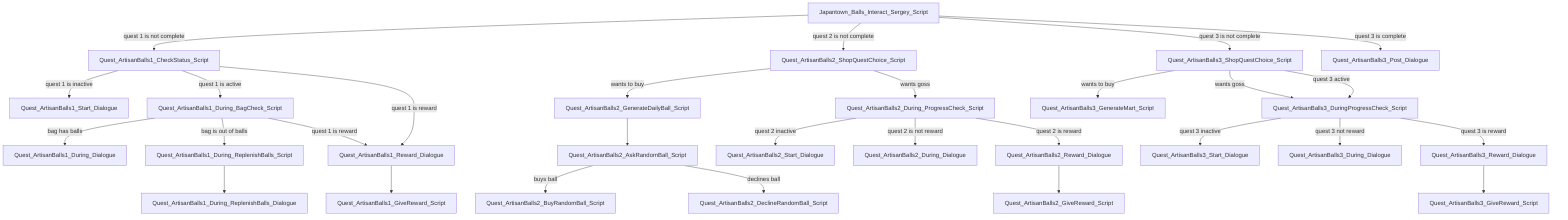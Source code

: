graph TD
    A[Japantown_Balls_Interact_Sergey_Script]
        
    C[Quest_ArtisanBalls1_CheckStatus_Script]
    D[Quest_ArtisanBalls1_Start_Dialogue]
    E[Quest_ArtisanBalls1_During_BagCheck_Script]
    F[Quest_ArtisanBalls1_During_Dialogue]
    G[Quest_ArtisanBalls1_During_ReplenishBalls_Script]
    H[Quest_ArtisanBalls1_During_ReplenishBalls_Dialogue]
    I[Quest_ArtisanBalls1_Reward_Dialogue]
    J[Quest_ArtisanBalls1_GiveReward_Script]
    
    K[Quest_ArtisanBalls2_ShopQuestChoice_Script]
    L[Quest_ArtisanBalls2_GenerateDailyBall_Script]
    M[Quest_ArtisanBalls2_AskRandomBall_Script]
    N[Quest_ArtisanBalls2_BuyRandomBall_Script]
    O[Quest_ArtisanBalls2_DeclineRandomBall_Script]
    P[Quest_ArtisanBalls2_Start_Dialogue]
    Q[Quest_ArtisanBalls2_During_ProgressCheck_Script]
    R[Quest_ArtisanBalls2_During_Dialogue]
    S[Quest_ArtisanBalls2_Reward_Dialogue]
    T[Quest_ArtisanBalls2_GiveReward_Script]
    
    U[Quest_ArtisanBalls3_ShopQuestChoice_Script]
    V[Quest_ArtisanBalls3_GenerateMart_Script]
    BB[Quest_ArtisanBalls3_DuringProgressCheck_Script]
    W[Quest_ArtisanBalls3_Start_Dialogue]
    X[Quest_ArtisanBalls3_During_Dialogue]
    Y[Quest_ArtisanBalls3_Reward_Dialogue]
    Z[Quest_ArtisanBalls3_GiveReward_Script]
    
    AA[Quest_ArtisanBalls3_Post_Dialogue]

    A --> |quest 1 is not complete| C --> |quest 1 is inactive| D
    C --> |quest 1 is active| E
    E --> |bag has balls| F
    E --> |bag is out of balls| G --> H
    E --> |quest 1 is reward| I --> J
    C --> |quest 1 is reward| I 
    A --> |quest 2 is not complete| K
    A --> |quest 3 is not complete| U
    A --> |quest 3 is complete| AA
    K --> |wants to buy| L --> M --> |buys ball| N
    M --> |declines ball| O
    K --> |wants goss| Q --> |quest 2 inactive| P
    Q --> |quest 2 is not reward| R
    Q --> |quest 2 is reward| S --> T
    U --> |wants to buy| V
    U --> |wants goss| BB --> |quest 3 inactive| W
    U --> |quest 3 active| BB --> |quest 3 not reward| X
    BB --> |quest 3 is reward| Y --> Z